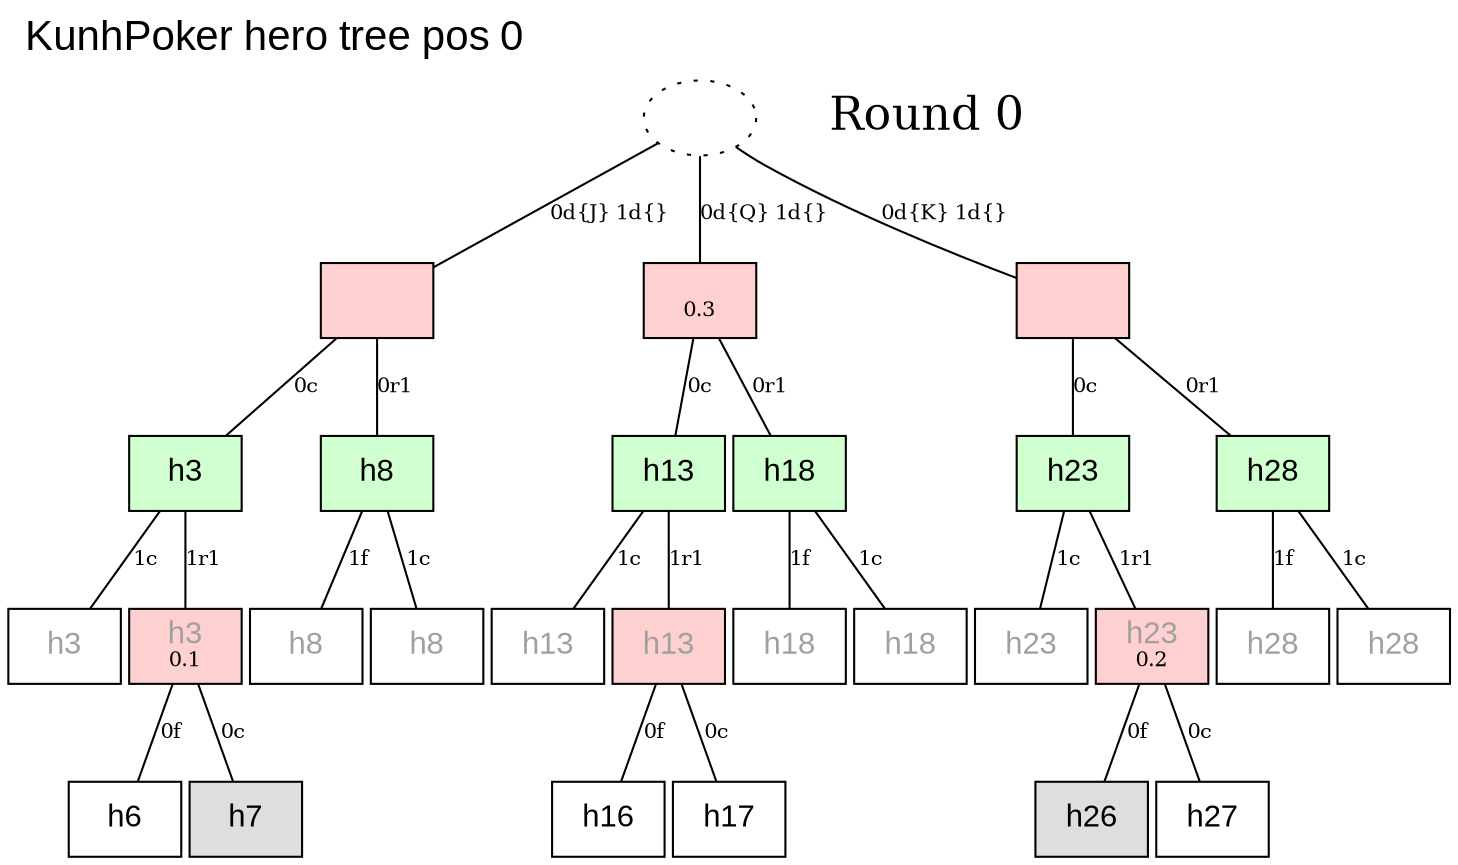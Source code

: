 digraph G {
graph [labeljust="l" labelloc="t" fontsize="20" nodesep="0.05" fontname="arial" label="KunhPoker hero tree pos 0" ];
node[fontsize="10" ];
edge[arrowhead="none" fontsize="10" ];
"n4"[label=<<FONT FACE = "ARIAL" COLOR="#A0A0A0" POINT-SIZE="15">h3</FONT>> fillcolor="#FFFFFF" style="filled" shape="box" ];
"n3" -> "n4"[label="1c" ];
"n6"[label=<<FONT FACE = "ARIAL" COLOR="#000000" POINT-SIZE="15">h6</FONT>> fillcolor="#FFFFFF" style="filled" shape="box" ];
"n5" -> "n6"[label="0f" ];
"n7"[label=<<FONT FACE = "ARIAL" COLOR="#000000" POINT-SIZE="15">h7</FONT>> fillcolor="#DEDEDE" style="filled" shape="box" ];
"n5" -> "n7"[label="0c" ];
"n5"[label=<<FONT FACE = "ARIAL" COLOR="#A0A0A0" POINT-SIZE="15">h3</FONT><BR/>0.1> fillcolor="#FFD0D0" style="filled" shape="box" ];
"n3" -> "n5"[label="1r1" ];
"n3"[label=<<FONT FACE = "ARIAL" COLOR="#000000" POINT-SIZE="15">h3</FONT>> fillcolor="#D0FFD0" style="filled" shape="box" ];
"n2" -> "n3"[label="0c" ];
"n9"[label=<<FONT FACE = "ARIAL" COLOR="#A0A0A0" POINT-SIZE="15">h8</FONT>> fillcolor="#FFFFFF" style="filled" shape="box" ];
"n8" -> "n9"[label="1f" ];
"n10"[label=<<FONT FACE = "ARIAL" COLOR="#A0A0A0" POINT-SIZE="15">h8</FONT>> fillcolor="#FFFFFF" style="filled" shape="box" ];
"n8" -> "n10"[label="1c" ];
"n8"[label=<<FONT FACE = "ARIAL" COLOR="#000000" POINT-SIZE="15">h8</FONT>> fillcolor="#D0FFD0" style="filled" shape="box" ];
"n2" -> "n8"[label="0r1" ];
"n2"[label=<> fillcolor="#FFD0D0" style="filled" shape="box" ];
"n0" -> "n2"[label="0d{J} 1d{}" ];
"n14"[label=<<FONT FACE = "ARIAL" COLOR="#A0A0A0" POINT-SIZE="15">h13</FONT>> fillcolor="#FFFFFF" style="filled" shape="box" ];
"n13" -> "n14"[label="1c" ];
"n16"[label=<<FONT FACE = "ARIAL" COLOR="#000000" POINT-SIZE="15">h16</FONT>> fillcolor="#FFFFFF" style="filled" shape="box" ];
"n15" -> "n16"[label="0f" ];
"n17"[label=<<FONT FACE = "ARIAL" COLOR="#000000" POINT-SIZE="15">h17</FONT>> fillcolor="#FFFFFF" style="filled" shape="box" ];
"n15" -> "n17"[label="0c" ];
"n15"[label=<<FONT FACE = "ARIAL" COLOR="#A0A0A0" POINT-SIZE="15">h13</FONT>> fillcolor="#FFD0D0" style="filled" shape="box" ];
"n13" -> "n15"[label="1r1" ];
"n13"[label=<<FONT FACE = "ARIAL" COLOR="#000000" POINT-SIZE="15">h13</FONT>> fillcolor="#D0FFD0" style="filled" shape="box" ];
"n12" -> "n13"[label="0c" ];
"n19"[label=<<FONT FACE = "ARIAL" COLOR="#A0A0A0" POINT-SIZE="15">h18</FONT>> fillcolor="#FFFFFF" style="filled" shape="box" ];
"n18" -> "n19"[label="1f" ];
"n20"[label=<<FONT FACE = "ARIAL" COLOR="#A0A0A0" POINT-SIZE="15">h18</FONT>> fillcolor="#FFFFFF" style="filled" shape="box" ];
"n18" -> "n20"[label="1c" ];
"n18"[label=<<FONT FACE = "ARIAL" COLOR="#000000" POINT-SIZE="15">h18</FONT>> fillcolor="#D0FFD0" style="filled" shape="box" ];
"n12" -> "n18"[label="0r1" ];
"n12"[label=<<BR/>0.3> fillcolor="#FFD0D0" style="filled" shape="box" ];
"n0" -> "n12"[label="0d{Q} 1d{}" ];
"n24"[label=<<FONT FACE = "ARIAL" COLOR="#A0A0A0" POINT-SIZE="15">h23</FONT>> fillcolor="#FFFFFF" style="filled" shape="box" ];
"n23" -> "n24"[label="1c" ];
"n26"[label=<<FONT FACE = "ARIAL" COLOR="#000000" POINT-SIZE="15">h26</FONT>> fillcolor="#DEDEDE" style="filled" shape="box" ];
"n25" -> "n26"[label="0f" ];
"n27"[label=<<FONT FACE = "ARIAL" COLOR="#000000" POINT-SIZE="15">h27</FONT>> fillcolor="#FFFFFF" style="filled" shape="box" ];
"n25" -> "n27"[label="0c" ];
"n25"[label=<<FONT FACE = "ARIAL" COLOR="#A0A0A0" POINT-SIZE="15">h23</FONT><BR/>0.2> fillcolor="#FFD0D0" style="filled" shape="box" ];
"n23" -> "n25"[label="1r1" ];
"n23"[label=<<FONT FACE = "ARIAL" COLOR="#000000" POINT-SIZE="15">h23</FONT>> fillcolor="#D0FFD0" style="filled" shape="box" ];
"n22" -> "n23"[label="0c" ];
"n29"[label=<<FONT FACE = "ARIAL" COLOR="#A0A0A0" POINT-SIZE="15">h28</FONT>> fillcolor="#FFFFFF" style="filled" shape="box" ];
"n28" -> "n29"[label="1f" ];
"n30"[label=<<FONT FACE = "ARIAL" COLOR="#A0A0A0" POINT-SIZE="15">h28</FONT>> fillcolor="#FFFFFF" style="filled" shape="box" ];
"n28" -> "n30"[label="1c" ];
"n28"[label=<<FONT FACE = "ARIAL" COLOR="#000000" POINT-SIZE="15">h28</FONT>> fillcolor="#D0FFD0" style="filled" shape="box" ];
"n22" -> "n28"[label="0r1" ];
"n22"[label=<> fillcolor="#FFD0D0" style="filled" shape="box" ];
"n0" -> "n22"[label="0d{K} 1d{}" ];
{rank=same; round0;
"n0"[label=<> fillcolor="#FFFFFF" style="filled, dotted" shape="ellipse" ];
}
{
"round0"[fontsize="22" style="bold" peripheries="0" label="Round 0" ];
}
}
